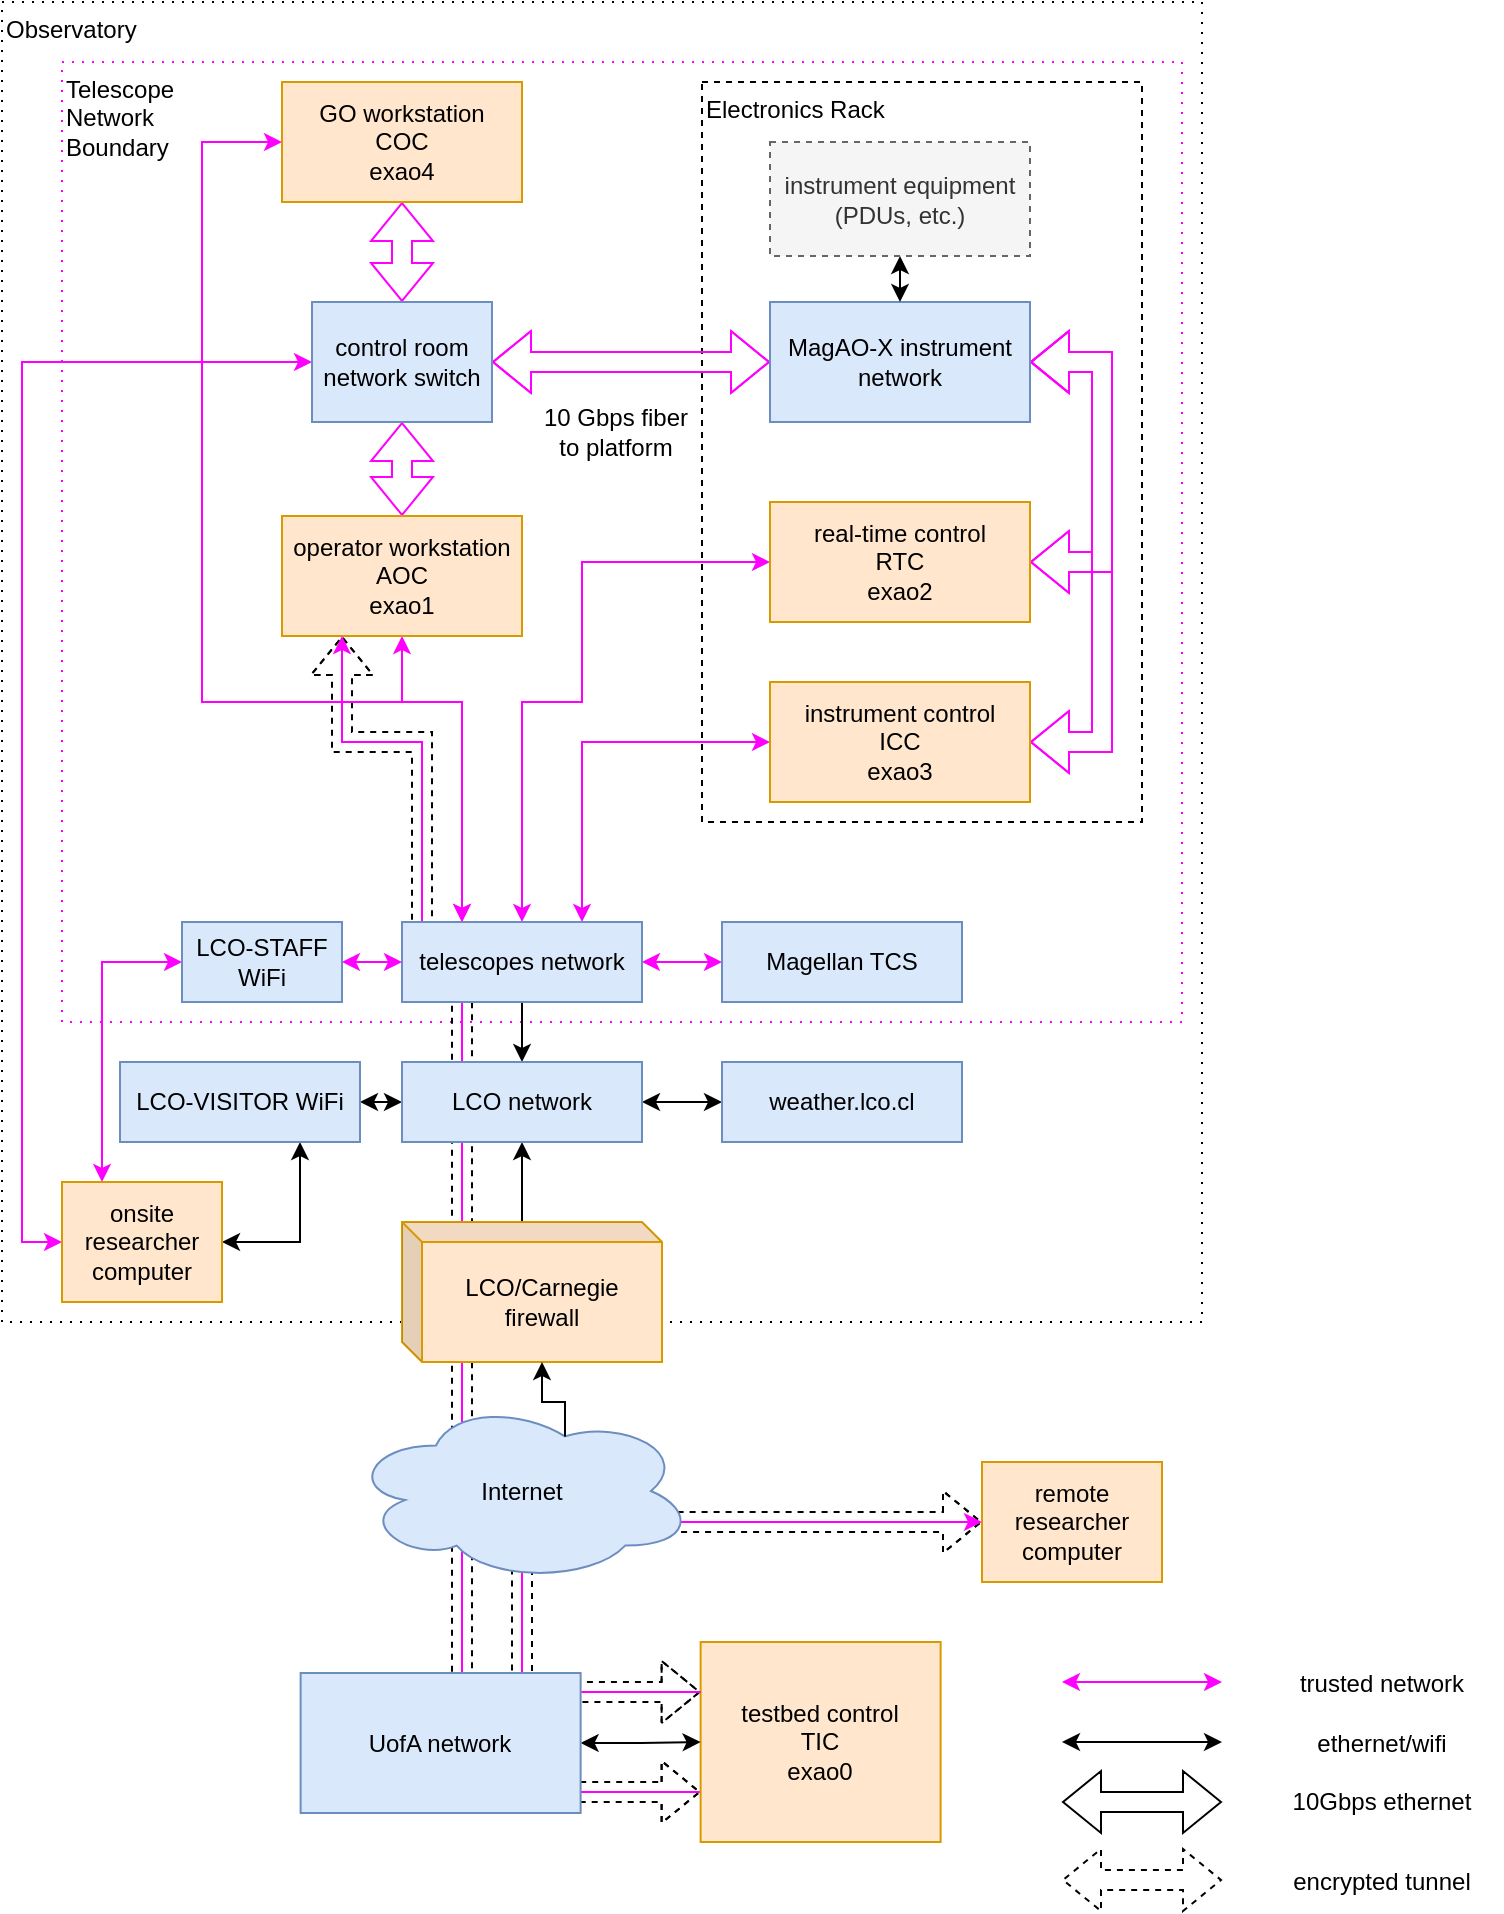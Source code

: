 <mxfile version="24.5.1" type="device">
  <diagram name="Page-1" id="mkAPXSH0K4V1NmXlGoPF">
    <mxGraphModel dx="821" dy="548" grid="1" gridSize="10" guides="1" tooltips="1" connect="1" arrows="1" fold="1" page="1" pageScale="1" pageWidth="850" pageHeight="1100" math="0" shadow="0">
      <root>
        <mxCell id="0" />
        <mxCell id="1" parent="0" />
        <mxCell id="75fUI03RNpnLS7jkSlaE-30" value="Observatory" style="rounded=0;whiteSpace=wrap;html=1;fillColor=none;align=left;verticalAlign=top;dashed=1;dashPattern=1 4;movable=1;resizable=1;rotatable=1;deletable=1;editable=1;locked=0;connectable=1;" parent="1" vertex="1">
          <mxGeometry width="600" height="660" as="geometry" />
        </mxCell>
        <mxCell id="I0pddiudW5bXVlUmopq0-77" value="Telescope&lt;div&gt;Network&lt;/div&gt;&lt;div&gt;Boundary&lt;/div&gt;" style="rounded=0;whiteSpace=wrap;html=1;fillColor=none;align=left;verticalAlign=top;dashed=1;dashPattern=1 4;movable=1;resizable=1;rotatable=1;deletable=1;editable=1;locked=0;connectable=1;strokeColor=#FF00FF;" vertex="1" parent="1">
          <mxGeometry x="30" y="30" width="560" height="480" as="geometry" />
        </mxCell>
        <mxCell id="75fUI03RNpnLS7jkSlaE-4" value="Electronics Rack" style="rounded=0;whiteSpace=wrap;html=1;fillColor=none;align=left;verticalAlign=top;dashed=1;" parent="1" vertex="1">
          <mxGeometry x="350" y="40" width="220" height="370" as="geometry" />
        </mxCell>
        <mxCell id="I0pddiudW5bXVlUmopq0-31" style="edgeStyle=orthogonalEdgeStyle;rounded=0;orthogonalLoop=1;jettySize=auto;html=1;exitX=0.5;exitY=0;exitDx=0;exitDy=0;entryX=0.5;entryY=1;entryDx=0;entryDy=0;strokeColor=#FF00FF;startArrow=classic;startFill=1;shape=flexArrow;" edge="1" parent="1" source="75fUI03RNpnLS7jkSlaE-1" target="I0pddiudW5bXVlUmopq0-29">
          <mxGeometry relative="1" as="geometry" />
        </mxCell>
        <mxCell id="I0pddiudW5bXVlUmopq0-61" style="edgeStyle=orthogonalEdgeStyle;rounded=0;orthogonalLoop=1;jettySize=auto;html=1;exitX=0.5;exitY=1;exitDx=0;exitDy=0;entryX=0.25;entryY=0;entryDx=0;entryDy=0;strokeColor=#FF00FF;startArrow=classic;startFill=1;" edge="1" parent="1" source="75fUI03RNpnLS7jkSlaE-1" target="I0pddiudW5bXVlUmopq0-13">
          <mxGeometry relative="1" as="geometry">
            <Array as="points">
              <mxPoint x="200" y="350" />
              <mxPoint x="230" y="350" />
            </Array>
          </mxGeometry>
        </mxCell>
        <mxCell id="75fUI03RNpnLS7jkSlaE-1" value="operator workstation&lt;br&gt;&lt;div&gt;AOC&lt;/div&gt;&lt;div&gt;exao1&lt;br&gt;&lt;/div&gt;" style="rounded=0;whiteSpace=wrap;html=1;fillColor=#ffe6cc;strokeColor=#d79b00;" parent="1" vertex="1">
          <mxGeometry x="140" y="257" width="120" height="60" as="geometry" />
        </mxCell>
        <mxCell id="75fUI03RNpnLS7jkSlaE-39" style="edgeStyle=orthogonalEdgeStyle;rounded=0;orthogonalLoop=1;jettySize=auto;html=1;exitX=1;exitY=0.5;exitDx=0;exitDy=0;strokeColor=#FF00FF;startArrow=classic;startFill=1;entryX=1;entryY=0.5;entryDx=0;entryDy=0;shape=flexArrow;" parent="1" source="75fUI03RNpnLS7jkSlaE-2" edge="1" target="75fUI03RNpnLS7jkSlaE-14">
          <mxGeometry relative="1" as="geometry">
            <mxPoint x="514" y="197" as="targetPoint" />
            <Array as="points">
              <mxPoint x="550" y="370" />
              <mxPoint x="550" y="180" />
            </Array>
          </mxGeometry>
        </mxCell>
        <mxCell id="I0pddiudW5bXVlUmopq0-63" style="edgeStyle=orthogonalEdgeStyle;rounded=0;orthogonalLoop=1;jettySize=auto;html=1;exitX=0;exitY=0.5;exitDx=0;exitDy=0;entryX=0.75;entryY=0;entryDx=0;entryDy=0;strokeColor=#FF00FF;startArrow=classic;startFill=1;" edge="1" parent="1" source="75fUI03RNpnLS7jkSlaE-2" target="I0pddiudW5bXVlUmopq0-13">
          <mxGeometry relative="1" as="geometry" />
        </mxCell>
        <mxCell id="75fUI03RNpnLS7jkSlaE-2" value="&lt;div&gt;instrument control&lt;/div&gt;&lt;div&gt;ICC&lt;/div&gt;&lt;div&gt;exao3&lt;br&gt;&lt;/div&gt;" style="rounded=0;whiteSpace=wrap;html=1;fillColor=#ffe6cc;strokeColor=#d79b00;" parent="1" vertex="1">
          <mxGeometry x="384" y="340" width="130" height="60" as="geometry" />
        </mxCell>
        <mxCell id="75fUI03RNpnLS7jkSlaE-38" style="edgeStyle=orthogonalEdgeStyle;rounded=0;orthogonalLoop=1;jettySize=auto;html=1;exitX=1;exitY=0.5;exitDx=0;exitDy=0;entryX=1;entryY=0.5;entryDx=0;entryDy=0;strokeColor=#FF00FF;startArrow=classic;startFill=1;shape=flexArrow;" parent="1" source="75fUI03RNpnLS7jkSlaE-3" target="75fUI03RNpnLS7jkSlaE-14" edge="1">
          <mxGeometry relative="1" as="geometry">
            <Array as="points">
              <mxPoint x="550" y="280" />
              <mxPoint x="550" y="180" />
            </Array>
          </mxGeometry>
        </mxCell>
        <mxCell id="I0pddiudW5bXVlUmopq0-62" style="edgeStyle=orthogonalEdgeStyle;rounded=0;orthogonalLoop=1;jettySize=auto;html=1;exitX=0;exitY=0.5;exitDx=0;exitDy=0;entryX=0.5;entryY=0;entryDx=0;entryDy=0;strokeColor=#FF00FF;startArrow=classic;startFill=1;" edge="1" parent="1" source="75fUI03RNpnLS7jkSlaE-3" target="I0pddiudW5bXVlUmopq0-13">
          <mxGeometry relative="1" as="geometry">
            <Array as="points">
              <mxPoint x="290" y="280" />
              <mxPoint x="290" y="350" />
              <mxPoint x="260" y="350" />
            </Array>
          </mxGeometry>
        </mxCell>
        <mxCell id="75fUI03RNpnLS7jkSlaE-3" value="&lt;div&gt;real-time control&lt;/div&gt;&lt;div&gt;RTC&lt;/div&gt;&lt;div&gt;exao2&lt;br&gt;&lt;/div&gt;" style="rounded=0;whiteSpace=wrap;html=1;fillColor=#ffe6cc;strokeColor=#d79b00;" parent="1" vertex="1">
          <mxGeometry x="384" y="250" width="130" height="60" as="geometry" />
        </mxCell>
        <mxCell id="75fUI03RNpnLS7jkSlaE-37" style="edgeStyle=orthogonalEdgeStyle;rounded=0;orthogonalLoop=1;jettySize=auto;html=1;startArrow=classic;startFill=1;strokeColor=#FF00FF;shape=flexArrow;exitX=0;exitY=0.5;exitDx=0;exitDy=0;entryX=1;entryY=0.5;entryDx=0;entryDy=0;" parent="1" source="75fUI03RNpnLS7jkSlaE-14" target="I0pddiudW5bXVlUmopq0-29" edge="1">
          <mxGeometry relative="1" as="geometry">
            <Array as="points">
              <mxPoint x="300" y="180" />
              <mxPoint x="300" y="180" />
            </Array>
            <mxPoint x="320" y="200" as="sourcePoint" />
            <mxPoint x="280" y="180" as="targetPoint" />
          </mxGeometry>
        </mxCell>
        <mxCell id="75fUI03RNpnLS7jkSlaE-14" value="MagAO-X instrument network" style="rounded=0;whiteSpace=wrap;html=1;fillColor=#dae8fc;strokeColor=#6c8ebf;" parent="1" vertex="1">
          <mxGeometry x="384" y="150" width="130" height="60" as="geometry" />
        </mxCell>
        <mxCell id="75fUI03RNpnLS7jkSlaE-63" style="edgeStyle=orthogonalEdgeStyle;rounded=0;orthogonalLoop=1;jettySize=auto;html=1;exitX=0.5;exitY=1;exitDx=0;exitDy=0;entryX=0.5;entryY=0;entryDx=0;entryDy=0;startArrow=classic;startFill=1;" parent="1" source="75fUI03RNpnLS7jkSlaE-62" target="75fUI03RNpnLS7jkSlaE-14" edge="1">
          <mxGeometry relative="1" as="geometry" />
        </mxCell>
        <mxCell id="75fUI03RNpnLS7jkSlaE-62" value="&lt;div&gt;instrument equipment&lt;/div&gt;&lt;div&gt;(PDUs, etc.)&lt;br&gt;&lt;/div&gt;" style="rounded=0;whiteSpace=wrap;html=1;fillColor=#f5f5f5;strokeColor=#666666;fontColor=#333333;dashed=1;" parent="1" vertex="1">
          <mxGeometry x="384" y="70" width="130" height="57" as="geometry" />
        </mxCell>
        <mxCell id="75fUI03RNpnLS7jkSlaE-108" value="" style="endArrow=classic;startArrow=classic;html=1;rounded=0;" parent="1" edge="1">
          <mxGeometry width="50" height="50" relative="1" as="geometry">
            <mxPoint x="530" y="870" as="sourcePoint" />
            <mxPoint x="610" y="870" as="targetPoint" />
          </mxGeometry>
        </mxCell>
        <mxCell id="75fUI03RNpnLS7jkSlaE-109" value="" style="shape=flexArrow;endArrow=classic;startArrow=classic;html=1;rounded=0;fillColor=default;" parent="1" edge="1">
          <mxGeometry width="100" height="100" relative="1" as="geometry">
            <mxPoint x="530" y="900" as="sourcePoint" />
            <mxPoint x="610" y="900" as="targetPoint" />
          </mxGeometry>
        </mxCell>
        <mxCell id="75fUI03RNpnLS7jkSlaE-111" value="" style="endArrow=classic;startArrow=classic;html=1;rounded=0;strokeColor=#FF00FF;" parent="1" edge="1">
          <mxGeometry width="50" height="50" relative="1" as="geometry">
            <mxPoint x="530" y="840" as="sourcePoint" />
            <mxPoint x="610" y="840" as="targetPoint" />
          </mxGeometry>
        </mxCell>
        <mxCell id="75fUI03RNpnLS7jkSlaE-112" value="trusted network" style="text;html=1;strokeColor=none;fillColor=none;align=center;verticalAlign=middle;whiteSpace=wrap;rounded=0;" parent="1" vertex="1">
          <mxGeometry x="630" y="831" width="120" height="19" as="geometry" />
        </mxCell>
        <mxCell id="75fUI03RNpnLS7jkSlaE-113" value="ethernet/wifi" style="text;html=1;strokeColor=none;fillColor=none;align=center;verticalAlign=middle;whiteSpace=wrap;rounded=0;" parent="1" vertex="1">
          <mxGeometry x="630" y="861" width="120" height="19" as="geometry" />
        </mxCell>
        <mxCell id="75fUI03RNpnLS7jkSlaE-114" value="10Gbps ethernet" style="text;html=1;strokeColor=none;fillColor=none;align=center;verticalAlign=middle;whiteSpace=wrap;rounded=0;" parent="1" vertex="1">
          <mxGeometry x="630" y="890" width="120" height="19" as="geometry" />
        </mxCell>
        <mxCell id="75fUI03RNpnLS7jkSlaE-115" value="encrypted tunnel" style="text;html=1;strokeColor=none;fillColor=none;align=center;verticalAlign=middle;whiteSpace=wrap;rounded=0;" parent="1" vertex="1">
          <mxGeometry x="630" y="930" width="120" height="19" as="geometry" />
        </mxCell>
        <mxCell id="I0pddiudW5bXVlUmopq0-1" value="10 Gbps fiber to platform" style="text;html=1;align=center;verticalAlign=middle;whiteSpace=wrap;rounded=0;" vertex="1" parent="1">
          <mxGeometry x="265.31" y="200" width="84" height="30" as="geometry" />
        </mxCell>
        <mxCell id="I0pddiudW5bXVlUmopq0-70" style="edgeStyle=orthogonalEdgeStyle;rounded=0;orthogonalLoop=1;jettySize=auto;html=1;exitX=0;exitY=0.75;exitDx=0;exitDy=0;entryX=0.25;entryY=1;entryDx=0;entryDy=0;shape=flexArrow;dashed=1;startArrow=block;" edge="1" parent="1" source="I0pddiudW5bXVlUmopq0-5" target="75fUI03RNpnLS7jkSlaE-1">
          <mxGeometry relative="1" as="geometry">
            <Array as="points">
              <mxPoint x="230" y="895" />
              <mxPoint x="230" y="470" />
              <mxPoint x="210" y="470" />
              <mxPoint x="210" y="370" />
              <mxPoint x="170" y="370" />
            </Array>
          </mxGeometry>
        </mxCell>
        <mxCell id="I0pddiudW5bXVlUmopq0-71" style="edgeStyle=orthogonalEdgeStyle;rounded=0;orthogonalLoop=1;jettySize=auto;html=1;exitX=0;exitY=0.75;exitDx=0;exitDy=0;entryX=0.25;entryY=1;entryDx=0;entryDy=0;strokeColor=#FF00FF;" edge="1" parent="1" source="I0pddiudW5bXVlUmopq0-5" target="75fUI03RNpnLS7jkSlaE-1">
          <mxGeometry relative="1" as="geometry">
            <Array as="points">
              <mxPoint x="280" y="895" />
              <mxPoint x="280" y="890" />
              <mxPoint x="230" y="890" />
              <mxPoint x="230" y="470" />
              <mxPoint x="210" y="470" />
              <mxPoint x="210" y="370" />
              <mxPoint x="170" y="370" />
            </Array>
          </mxGeometry>
        </mxCell>
        <mxCell id="I0pddiudW5bXVlUmopq0-5" value="&lt;div&gt;testbed control&lt;/div&gt;&lt;div&gt;TIC&lt;br&gt;&lt;/div&gt;&lt;div&gt;exao0&lt;br&gt;&lt;/div&gt;" style="rounded=0;whiteSpace=wrap;html=1;fillColor=#ffe6cc;strokeColor=#d79b00;" vertex="1" parent="1">
          <mxGeometry x="349.31" y="820" width="120" height="100" as="geometry" />
        </mxCell>
        <mxCell id="I0pddiudW5bXVlUmopq0-9" style="edgeStyle=orthogonalEdgeStyle;rounded=0;orthogonalLoop=1;jettySize=auto;html=1;exitX=1;exitY=0.5;exitDx=0;exitDy=0;entryX=0;entryY=0.5;entryDx=0;entryDy=0;startArrow=classic;startFill=1;" edge="1" parent="1" source="I0pddiudW5bXVlUmopq0-7" target="I0pddiudW5bXVlUmopq0-5">
          <mxGeometry relative="1" as="geometry" />
        </mxCell>
        <mxCell id="I0pddiudW5bXVlUmopq0-69" style="edgeStyle=orthogonalEdgeStyle;rounded=0;orthogonalLoop=1;jettySize=auto;html=1;exitX=0;exitY=0.5;exitDx=0;exitDy=0;entryX=0;entryY=0.25;entryDx=0;entryDy=0;shape=flexArrow;dashed=1;startArrow=block;startFill=0;endArrow=block;endFill=0;" edge="1" parent="1" source="I0pddiudW5bXVlUmopq0-10" target="I0pddiudW5bXVlUmopq0-5">
          <mxGeometry relative="1" as="geometry">
            <Array as="points">
              <mxPoint x="490" y="760" />
              <mxPoint x="260" y="760" />
              <mxPoint x="260" y="845" />
            </Array>
          </mxGeometry>
        </mxCell>
        <mxCell id="I0pddiudW5bXVlUmopq0-72" style="edgeStyle=orthogonalEdgeStyle;rounded=0;orthogonalLoop=1;jettySize=auto;html=1;exitX=0;exitY=0.5;exitDx=0;exitDy=0;entryX=0;entryY=0.25;entryDx=0;entryDy=0;strokeColor=#FF00FF;startArrow=classic;startFill=1;endArrow=none;endFill=0;" edge="1" parent="1" source="I0pddiudW5bXVlUmopq0-10" target="I0pddiudW5bXVlUmopq0-5">
          <mxGeometry relative="1" as="geometry">
            <Array as="points">
              <mxPoint x="490" y="760" />
              <mxPoint x="260" y="760" />
              <mxPoint x="260" y="845" />
            </Array>
          </mxGeometry>
        </mxCell>
        <mxCell id="I0pddiudW5bXVlUmopq0-10" value="remote researcher computer" style="rounded=0;whiteSpace=wrap;html=1;fillColor=#ffe6cc;strokeColor=#d79b00;" vertex="1" parent="1">
          <mxGeometry x="490" y="730" width="90" height="60" as="geometry" />
        </mxCell>
        <mxCell id="I0pddiudW5bXVlUmopq0-68" style="edgeStyle=orthogonalEdgeStyle;rounded=0;orthogonalLoop=1;jettySize=auto;html=1;exitX=0;exitY=0;exitDx=60;exitDy=0;exitPerimeter=0;entryX=0.5;entryY=1;entryDx=0;entryDy=0;" edge="1" parent="1" source="I0pddiudW5bXVlUmopq0-4" target="I0pddiudW5bXVlUmopq0-49">
          <mxGeometry relative="1" as="geometry" />
        </mxCell>
        <mxCell id="I0pddiudW5bXVlUmopq0-4" value="&lt;div&gt;LCO/Carnegie&lt;br&gt;firewall&lt;/div&gt;" style="shape=cube;whiteSpace=wrap;html=1;boundedLbl=1;backgroundOutline=1;darkOpacity=0.05;darkOpacity2=0.1;size=10;fillColor=#ffe6cc;strokeColor=#d79b00;" vertex="1" parent="1">
          <mxGeometry x="200" y="610" width="130" height="70" as="geometry" />
        </mxCell>
        <mxCell id="I0pddiudW5bXVlUmopq0-55" style="edgeStyle=orthogonalEdgeStyle;rounded=0;orthogonalLoop=1;jettySize=auto;html=1;exitX=0.5;exitY=1;exitDx=0;exitDy=0;entryX=0.5;entryY=0;entryDx=0;entryDy=0;" edge="1" parent="1" source="I0pddiudW5bXVlUmopq0-13" target="I0pddiudW5bXVlUmopq0-49">
          <mxGeometry relative="1" as="geometry" />
        </mxCell>
        <mxCell id="I0pddiudW5bXVlUmopq0-57" style="edgeStyle=orthogonalEdgeStyle;rounded=0;orthogonalLoop=1;jettySize=auto;html=1;exitX=1;exitY=0.5;exitDx=0;exitDy=0;entryX=0;entryY=0.5;entryDx=0;entryDy=0;strokeColor=#FF00FF;startArrow=classic;startFill=1;" edge="1" parent="1" source="I0pddiudW5bXVlUmopq0-13" target="I0pddiudW5bXVlUmopq0-56">
          <mxGeometry relative="1" as="geometry" />
        </mxCell>
        <mxCell id="I0pddiudW5bXVlUmopq0-13" value="&lt;div&gt;telescopes network&lt;/div&gt;" style="rounded=0;whiteSpace=wrap;html=1;fillColor=#dae8fc;strokeColor=#6c8ebf;" vertex="1" parent="1">
          <mxGeometry x="200" y="460" width="120" height="40" as="geometry" />
        </mxCell>
        <mxCell id="I0pddiudW5bXVlUmopq0-3" value="Internet" style="ellipse;shape=cloud;whiteSpace=wrap;html=1;fillColor=#dae8fc;strokeColor=#6c8ebf;" vertex="1" parent="1">
          <mxGeometry x="174" y="699" width="172" height="91" as="geometry" />
        </mxCell>
        <mxCell id="I0pddiudW5bXVlUmopq0-54" style="edgeStyle=orthogonalEdgeStyle;rounded=0;orthogonalLoop=1;jettySize=auto;html=1;exitX=1;exitY=0.5;exitDx=0;exitDy=0;entryX=0;entryY=0.5;entryDx=0;entryDy=0;strokeColor=#FF00FF;startArrow=classic;startFill=1;" edge="1" parent="1" source="I0pddiudW5bXVlUmopq0-75" target="I0pddiudW5bXVlUmopq0-13">
          <mxGeometry relative="1" as="geometry" />
        </mxCell>
        <mxCell id="I0pddiudW5bXVlUmopq0-78" style="edgeStyle=orthogonalEdgeStyle;rounded=0;orthogonalLoop=1;jettySize=auto;html=1;exitX=1;exitY=0.5;exitDx=0;exitDy=0;entryX=0.75;entryY=1;entryDx=0;entryDy=0;startArrow=classic;startFill=1;" edge="1" parent="1" source="I0pddiudW5bXVlUmopq0-24" target="I0pddiudW5bXVlUmopq0-39">
          <mxGeometry relative="1" as="geometry" />
        </mxCell>
        <mxCell id="I0pddiudW5bXVlUmopq0-80" style="edgeStyle=orthogonalEdgeStyle;rounded=0;orthogonalLoop=1;jettySize=auto;html=1;exitX=0.25;exitY=0;exitDx=0;exitDy=0;entryX=0;entryY=0.5;entryDx=0;entryDy=0;startArrow=classic;startFill=1;strokeColor=#FF00FF;" edge="1" parent="1" source="I0pddiudW5bXVlUmopq0-24" target="I0pddiudW5bXVlUmopq0-75">
          <mxGeometry relative="1" as="geometry" />
        </mxCell>
        <mxCell id="I0pddiudW5bXVlUmopq0-82" style="edgeStyle=orthogonalEdgeStyle;rounded=0;orthogonalLoop=1;jettySize=auto;html=1;exitX=0;exitY=0.5;exitDx=0;exitDy=0;entryX=0;entryY=0.5;entryDx=0;entryDy=0;startArrow=classic;startFill=1;strokeColor=#FF00FF;" edge="1" parent="1" source="I0pddiudW5bXVlUmopq0-24" target="I0pddiudW5bXVlUmopq0-29">
          <mxGeometry relative="1" as="geometry" />
        </mxCell>
        <mxCell id="I0pddiudW5bXVlUmopq0-24" value="onsite&lt;div&gt;researcher computer&lt;/div&gt;" style="rounded=0;whiteSpace=wrap;html=1;fillColor=#ffe6cc;strokeColor=#d79b00;" vertex="1" parent="1">
          <mxGeometry x="30" y="590" width="80" height="60" as="geometry" />
        </mxCell>
        <mxCell id="I0pddiudW5bXVlUmopq0-30" style="edgeStyle=orthogonalEdgeStyle;rounded=0;orthogonalLoop=1;jettySize=auto;html=1;exitX=0.5;exitY=1;exitDx=0;exitDy=0;entryX=0.5;entryY=0;entryDx=0;entryDy=0;strokeColor=#FF00FF;startArrow=classic;startFill=1;shape=flexArrow;" edge="1" parent="1" source="I0pddiudW5bXVlUmopq0-25" target="I0pddiudW5bXVlUmopq0-29">
          <mxGeometry relative="1" as="geometry" />
        </mxCell>
        <mxCell id="I0pddiudW5bXVlUmopq0-64" style="edgeStyle=orthogonalEdgeStyle;rounded=0;orthogonalLoop=1;jettySize=auto;html=1;exitX=0;exitY=0.5;exitDx=0;exitDy=0;entryX=0.25;entryY=0;entryDx=0;entryDy=0;strokeColor=#FF00FF;startArrow=classic;startFill=1;" edge="1" parent="1" source="I0pddiudW5bXVlUmopq0-25" target="I0pddiudW5bXVlUmopq0-13">
          <mxGeometry relative="1" as="geometry">
            <Array as="points">
              <mxPoint x="100" y="70" />
              <mxPoint x="100" y="350" />
              <mxPoint x="230" y="350" />
            </Array>
          </mxGeometry>
        </mxCell>
        <mxCell id="I0pddiudW5bXVlUmopq0-25" value="GO workstation&lt;br&gt;&lt;div&gt;COC&lt;/div&gt;&lt;div&gt;exao4&lt;br&gt;&lt;/div&gt;" style="rounded=0;whiteSpace=wrap;html=1;fillColor=#ffe6cc;strokeColor=#d79b00;" vertex="1" parent="1">
          <mxGeometry x="140" y="40" width="120" height="60" as="geometry" />
        </mxCell>
        <mxCell id="I0pddiudW5bXVlUmopq0-29" value="&lt;div&gt;control room&lt;/div&gt;network switch" style="rounded=0;whiteSpace=wrap;html=1;fillColor=#dae8fc;strokeColor=#6c8ebf;" vertex="1" parent="1">
          <mxGeometry x="155" y="150" width="90" height="60" as="geometry" />
        </mxCell>
        <mxCell id="I0pddiudW5bXVlUmopq0-66" style="edgeStyle=orthogonalEdgeStyle;rounded=0;orthogonalLoop=1;jettySize=auto;html=1;exitX=1;exitY=0.5;exitDx=0;exitDy=0;entryX=0;entryY=0.5;entryDx=0;entryDy=0;startArrow=classic;startFill=1;" edge="1" parent="1" source="I0pddiudW5bXVlUmopq0-39" target="I0pddiudW5bXVlUmopq0-49">
          <mxGeometry relative="1" as="geometry" />
        </mxCell>
        <mxCell id="I0pddiudW5bXVlUmopq0-39" value="LCO-VISITOR WiFi" style="rounded=0;whiteSpace=wrap;html=1;fillColor=#dae8fc;strokeColor=#6c8ebf;" vertex="1" parent="1">
          <mxGeometry x="59" y="530" width="120" height="40" as="geometry" />
        </mxCell>
        <mxCell id="I0pddiudW5bXVlUmopq0-67" style="edgeStyle=orthogonalEdgeStyle;rounded=0;orthogonalLoop=1;jettySize=auto;html=1;exitX=1;exitY=0.5;exitDx=0;exitDy=0;entryX=0;entryY=0.5;entryDx=0;entryDy=0;startArrow=classic;startFill=1;" edge="1" parent="1" source="I0pddiudW5bXVlUmopq0-49" target="I0pddiudW5bXVlUmopq0-50">
          <mxGeometry relative="1" as="geometry" />
        </mxCell>
        <mxCell id="I0pddiudW5bXVlUmopq0-49" value="&lt;div&gt;LCO network&lt;/div&gt;" style="rounded=0;whiteSpace=wrap;html=1;fillColor=#dae8fc;strokeColor=#6c8ebf;" vertex="1" parent="1">
          <mxGeometry x="200" y="530" width="120" height="40" as="geometry" />
        </mxCell>
        <mxCell id="I0pddiudW5bXVlUmopq0-50" value="&lt;div&gt;weather.lco.cl&lt;/div&gt;" style="rounded=0;whiteSpace=wrap;html=1;fillColor=#dae8fc;strokeColor=#6c8ebf;" vertex="1" parent="1">
          <mxGeometry x="360" y="530" width="120" height="40" as="geometry" />
        </mxCell>
        <mxCell id="I0pddiudW5bXVlUmopq0-56" value="&lt;div&gt;Magellan TCS&lt;/div&gt;" style="rounded=0;whiteSpace=wrap;html=1;fillColor=#dae8fc;strokeColor=#6c8ebf;" vertex="1" parent="1">
          <mxGeometry x="360" y="460" width="120" height="40" as="geometry" />
        </mxCell>
        <mxCell id="I0pddiudW5bXVlUmopq0-73" style="edgeStyle=orthogonalEdgeStyle;rounded=0;orthogonalLoop=1;jettySize=auto;html=1;exitX=0.625;exitY=0.2;exitDx=0;exitDy=0;exitPerimeter=0;entryX=0;entryY=0;entryDx=70;entryDy=70;entryPerimeter=0;" edge="1" parent="1" source="I0pddiudW5bXVlUmopq0-3" target="I0pddiudW5bXVlUmopq0-4">
          <mxGeometry relative="1" as="geometry">
            <Array as="points">
              <mxPoint x="281" y="700" />
              <mxPoint x="270" y="700" />
            </Array>
          </mxGeometry>
        </mxCell>
        <mxCell id="I0pddiudW5bXVlUmopq0-7" value="&lt;div&gt;UofA network&lt;/div&gt;" style="rounded=0;whiteSpace=wrap;html=1;fillColor=#dae8fc;strokeColor=#6c8ebf;" vertex="1" parent="1">
          <mxGeometry x="149.31" y="835.5" width="140" height="70" as="geometry" />
        </mxCell>
        <mxCell id="I0pddiudW5bXVlUmopq0-74" value="" style="shape=flexArrow;endArrow=classic;startArrow=classic;html=1;rounded=0;fillColor=default;dashed=1;" edge="1" parent="1">
          <mxGeometry width="100" height="100" relative="1" as="geometry">
            <mxPoint x="530" y="939" as="sourcePoint" />
            <mxPoint x="610" y="939" as="targetPoint" />
          </mxGeometry>
        </mxCell>
        <mxCell id="I0pddiudW5bXVlUmopq0-75" value="LCO-STAFF WiFi" style="rounded=0;whiteSpace=wrap;html=1;fillColor=#dae8fc;strokeColor=#6c8ebf;" vertex="1" parent="1">
          <mxGeometry x="90" y="460" width="80" height="40" as="geometry" />
        </mxCell>
      </root>
    </mxGraphModel>
  </diagram>
</mxfile>

